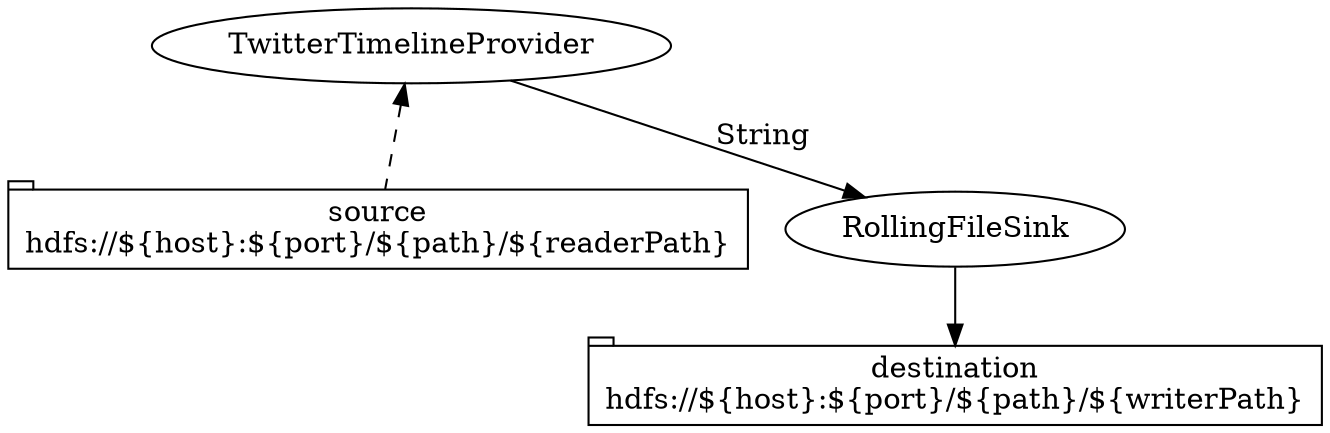 /*
 * Licensed to the Apache Software Foundation (ASF) under one
 * or more contributor license agreements.  See the NOTICE file
 * distributed with this work for additional information
 * regarding copyright ownership.  The ASF licenses this file
 * to you under the Apache License, Version 2.0 (the
 * "License"); you may not use this file except in compliance
 * with the License.  You may obtain a copy of the License at
 *
 *   http://www.apache.org/licenses/LICENSE-2.0
 *
 * Unless required by applicable law or agreed to in writing,
 * software distributed under the License is distributed on an
 * "AS IS" BASIS, WITHOUT WARRANTIES OR CONDITIONS OF ANY
 * KIND, either express or implied.  See the License for the
 * specific language governing permissions and limitations
 * under the License.
 */
 digraph g {

  //source
  source [label="source\nhdfs://${host}:${port}/${path}/${readerPath}",shape=tab];

  //providers
  TwitterTimelineProvider [label="TwitterTimelineProvider",shape=ellipse,URL="https://github.com/apache/streams/blob/master/streams-contrib/streams-provider-twitter/src/main/java/org/apache/streams/twitter/provider/TwitterTimelineProvider.java"];

  //persisters
  RollingFileSink [label="RollingFileSink",shape=ellipse];
  
   //data
  destination [label="destination\nhdfs://${host}:${port}/${path}/${writerPath}",shape=tab];

  //stream
  TwitterTimelineProvider -> source [dir=back,style=dashed];
  TwitterTimelineProvider -> RollingFileSink [label="String"];
  RollingFileSink -> destination;
}